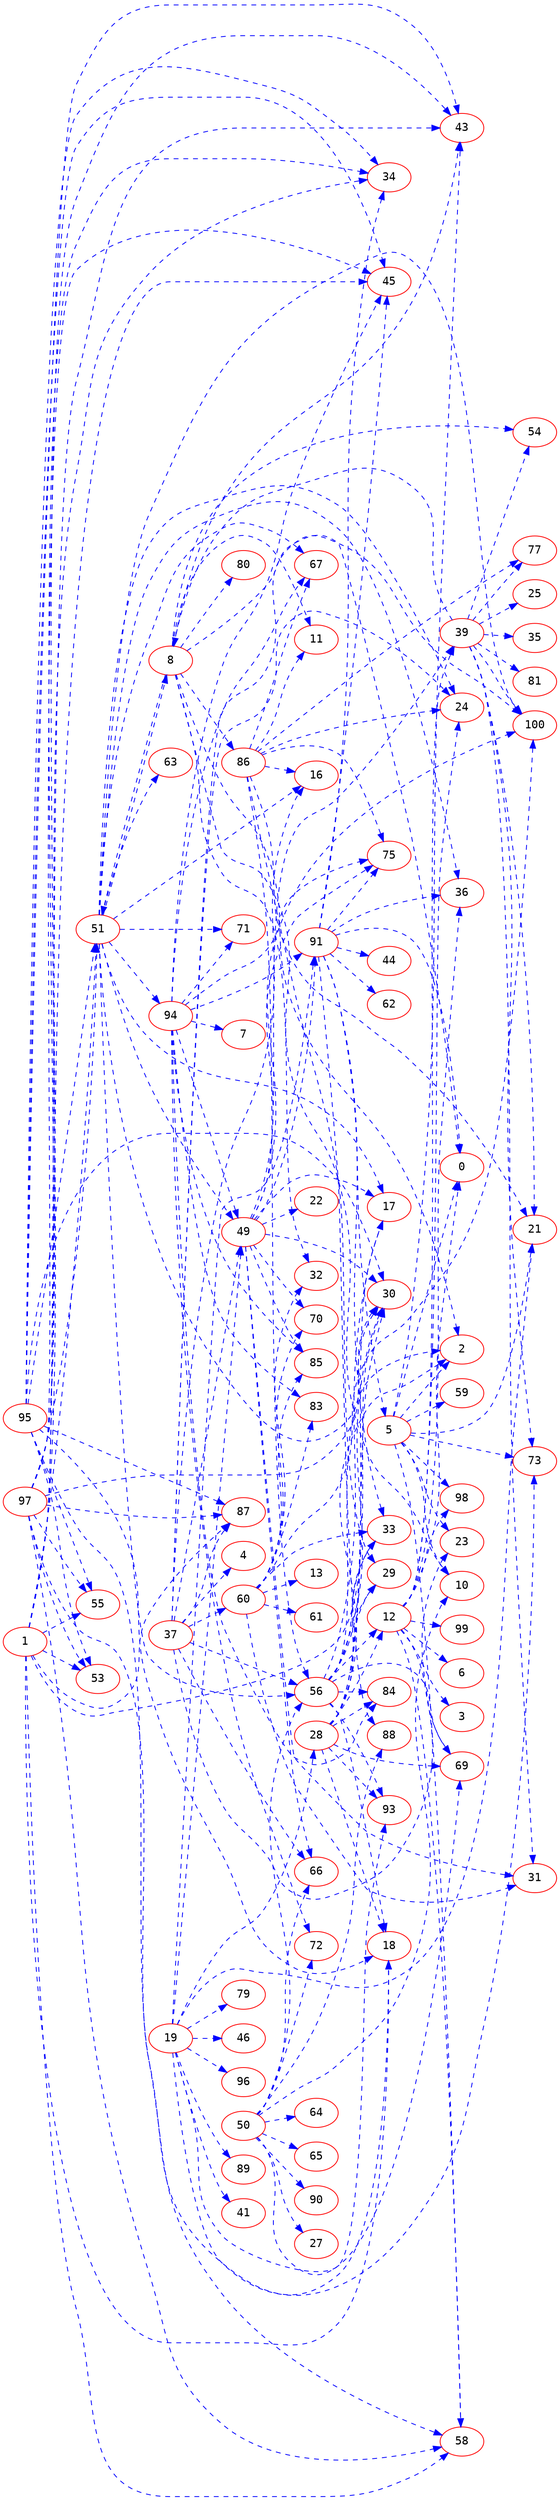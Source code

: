 digraph dumpedGraph {
		node[color=Red,fontname=Courier]
		edge[color=Blue,style=dashed]
		rankdir=LR; //Rank Direction Left to Right
		/*Total Nodes : 23 */
"1"->{"18" "30" "34" "43" "45" "51" "53" "55" "58" "87"}
"5"->{"0" "2" "10" "21" "23" "43" "58" "59" "73" "98"}
"8"->{"0" "2" "10" "11" "32" "43" "51" "54" "80" "86"}
"12"->{"0" "3" "6" "24" "36" "39" "58" "69" "98" "99"}
"19"->{"21" "28" "41" "46" "49" "73" "79" "89" "91" "93" "96"}
"28"->{"2" "12" "17" "18" "29" "30" "33" "69" "84" "93"}
"37"->{"4" "16" "23" "24" "49" "56" "60" "66" "87" "100"}
"39"->{"8" "21" "25" "31" "35" "54" "73" "77" "81" "100"}
"49"->{"17" "22" "30" "31" "39" "66" "70" "75" "85" "91" "100"}
"50"->{"10" "27" "56" "64" "65" "66" "69" "72" "88" "90"}
"51"->{"8" "16" "17" "24" "30" "36" "49" "56" "63" "67" "71" "94" "100"}
"56"->{"2" "12" "17" "18" "29" "30" "33" "69" "84" "93"}
"60"->{"13" "31" "32" "33" "61" "70" "83" "85" "100"}
"79"->{}
"81"->{}
"84"->{}
"86"->{"11" "16" "21" "24" "29" "56" "67" "75" "77"}
"87"->{}
"91"->{"0" "5" "33" "34" "36" "44" "45" "62" "75" "88"}
"94"->{"7" "45" "49" "67" "71" "72" "75" "83" "84" "85" "91"}
"95"->{"18" "30" "34" "43" "45" "51" "53" "55" "58" "87"}
"97"->{"18" "30" "34" "43" "45" "51" "53" "55" "58" "87"}
"100"->{}
}